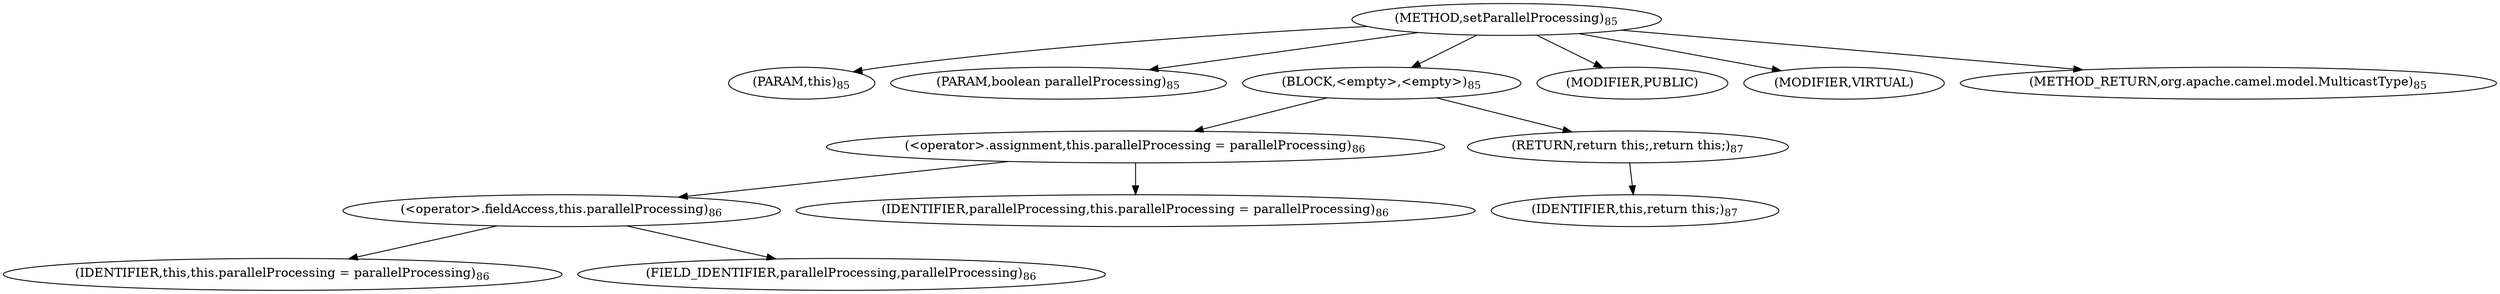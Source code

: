 digraph "setParallelProcessing" {  
"153" [label = <(METHOD,setParallelProcessing)<SUB>85</SUB>> ]
"13" [label = <(PARAM,this)<SUB>85</SUB>> ]
"154" [label = <(PARAM,boolean parallelProcessing)<SUB>85</SUB>> ]
"155" [label = <(BLOCK,&lt;empty&gt;,&lt;empty&gt;)<SUB>85</SUB>> ]
"156" [label = <(&lt;operator&gt;.assignment,this.parallelProcessing = parallelProcessing)<SUB>86</SUB>> ]
"157" [label = <(&lt;operator&gt;.fieldAccess,this.parallelProcessing)<SUB>86</SUB>> ]
"12" [label = <(IDENTIFIER,this,this.parallelProcessing = parallelProcessing)<SUB>86</SUB>> ]
"158" [label = <(FIELD_IDENTIFIER,parallelProcessing,parallelProcessing)<SUB>86</SUB>> ]
"159" [label = <(IDENTIFIER,parallelProcessing,this.parallelProcessing = parallelProcessing)<SUB>86</SUB>> ]
"160" [label = <(RETURN,return this;,return this;)<SUB>87</SUB>> ]
"14" [label = <(IDENTIFIER,this,return this;)<SUB>87</SUB>> ]
"161" [label = <(MODIFIER,PUBLIC)> ]
"162" [label = <(MODIFIER,VIRTUAL)> ]
"163" [label = <(METHOD_RETURN,org.apache.camel.model.MulticastType)<SUB>85</SUB>> ]
  "153" -> "13" 
  "153" -> "154" 
  "153" -> "155" 
  "153" -> "161" 
  "153" -> "162" 
  "153" -> "163" 
  "155" -> "156" 
  "155" -> "160" 
  "156" -> "157" 
  "156" -> "159" 
  "157" -> "12" 
  "157" -> "158" 
  "160" -> "14" 
}
